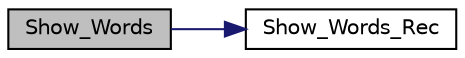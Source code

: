 digraph "Show_Words"
{
  edge [fontname="Helvetica",fontsize="10",labelfontname="Helvetica",labelfontsize="10"];
  node [fontname="Helvetica",fontsize="10",shape=record];
  rankdir="LR";
  Node1 [label="Show_Words",height=0.2,width=0.4,color="black", fillcolor="grey75", style="filled", fontcolor="black"];
  Node1 -> Node2 [color="midnightblue",fontsize="10",style="solid",fontname="Helvetica"];
  Node2 [label="Show_Words_Rec",height=0.2,width=0.4,color="black", fillcolor="white", style="filled",URL="$cpt__string_8c.html#a355ad7c99916de4dee30f6ec7b7ce3b2"];
}
